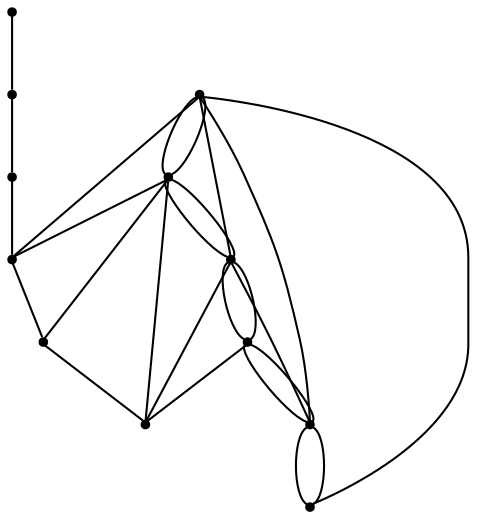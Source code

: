 graph {
  node [shape=point,comment="{\"directed\":false,\"doi\":\"10.1007/978-3-642-18469-7_7\",\"figure\":\"5 (4)\"}"]

  v0 [pos="1136.6056939090465,1191.9278710110157"]
  v1 [pos="1083.4118728076426,1191.9278710110157"]
  v2 [pos="1030.2199765379182,1191.9278710110157"]
  v3 [pos="977.0240238047365,1191.9278710110157"]
  v4 [pos="923.8301390725333,1191.9278710110157"]
  v5 [pos="870.6361907095305,1191.9278710110157"]
  v6 [pos="1136.6056939090465,1298.2436370634657"]
  v7 [pos="1083.4118728076426,1298.2436370634657"]
  v8 [pos="1030.2199765379182,1298.2436370634657"]
  v9 [pos="977.0240238047367,1298.2436370634657"]
  v10 [pos="923.8301390725331,1298.2436370634657"]
  v11 [pos="870.6361907095305,1298.2436370634657"]

  v11 -- v10 [id="-3",pos="870.6361907095305,1298.2436370634657 923.8301390725331,1298.2436370634657 923.8301390725331,1298.2436370634657 923.8301390725331,1298.2436370634657"]
  v10 -- v9 [id="-4",pos="923.8301390725331,1298.2436370634657 977.0240238047367,1298.2436370634657 977.0240238047367,1298.2436370634657 977.0240238047367,1298.2436370634657"]
  v9 -- v8 [id="-5",pos="977.0240238047367,1298.2436370634657 1030.2199765379182,1298.2436370634657 1030.2199765379182,1298.2436370634657 1030.2199765379182,1298.2436370634657"]
  v8 -- v7 [id="-6",pos="1030.2199765379182,1298.2436370634657 1083.4118728076426,1298.2436370634657 1083.4118728076426,1298.2436370634657 1083.4118728076426,1298.2436370634657"]
  v7 -- v6 [id="-7",pos="1083.4118728076426,1298.2436370634657 1136.6056939090465,1298.2436370634657 1136.6056939090465,1298.2436370634657 1136.6056939090465,1298.2436370634657"]
  v5 -- v4 [id="-10",pos="870.6361907095305,1191.9278710110157 923.8301390725333,1191.9278710110157 923.8301390725333,1191.9278710110157 923.8301390725333,1191.9278710110157"]
  v4 -- v3 [id="-11",pos="923.8301390725333,1191.9278710110157 977.0240238047365,1191.9278710110157 977.0240238047365,1191.9278710110157 977.0240238047365,1191.9278710110157"]
  v3 -- v2 [id="-12",pos="977.0240238047365,1191.9278710110157 1030.2199765379182,1191.9278710110157 1030.2199765379182,1191.9278710110157 1030.2199765379182,1191.9278710110157"]
  v2 -- v1 [id="-13",pos="1030.2199765379182,1191.9278710110157 1083.4118728076426,1191.9278710110157 1083.4118728076426,1191.9278710110157 1083.4118728076426,1191.9278710110157"]
  v1 -- v0 [id="-14",pos="1083.4118728076426,1191.9278710110157 1136.6056939090465,1191.9278710110157 1136.6056939090465,1191.9278710110157 1136.6056939090465,1191.9278710110157"]
  v7 -- v6 [id="-15",pos="1083.4118728076426,1298.2436370634657 1104.8074427440429,1308.2162117172163 1115.216041636984,1308.2162117172163 1136.6056939090465,1298.2436370634657"]
  v8 -- v7 [id="-16",pos="1030.2199765379182,1298.2436370634657 1051.6136216426387,1308.2162117172163 1062.0222205355801,1308.2162117172163 1083.4118728076426,1298.2436370634657"]
  v9 -- v8 [id="-17",pos="977.0240238047367,1298.2436370634657 998.4197369104354,1308.2162117172163 1008.8283358033766,1308.2162117172163 1030.2199765379182,1298.2436370634657"]
  v9 -- v7 [id="-18",pos="977.0240238047367,1298.2436370634657 1013.2444405385361,1319.1429944641516 1047.1932536439242,1319.1429944641516 1083.4118728076426,1298.2436370634657"]
  v10 -- v9 [id="-19",pos="923.8301390725331,1298.2436370634657 945.225852178232,1308.2162117172163 955.6344510711733,1308.2162117172163 977.0240238047367,1298.2436370634657"]
  v11 -- v10 [id="-20",pos="870.6361907095305,1298.2436370634657 892.0319674460286,1308.2162117172163 902.4405663389699,1308.2162117172163 923.8301390725331,1298.2436370634657"]
  v11 -- v9 [id="-21",pos="870.6361907095305,1298.2436370634657 906.8608070760858,1319.1429944641516 940.8096838122732,1319.1429944641516 977.0240238047367,1298.2436370634657"]
  v11 -- v7 [id="-22",pos="870.6361907095305,1298.2436370634657 934.4752377388875,1342.9093001581425 1019.5871586158349,1342.9093001581425 1083.4118728076426,1298.2436370634657"]
  v11 -- v6 [id="-23",pos="870.6361907095305,1298.2436370634657 944.3875800278474,1360.08708066547 1062.860365424366,1360.08708066547 1136.6056939090465,1298.2436370634657"]
  v8 -- v0 [id="-24",pos="1030.2199765379182,1298.2436370634657 1136.6056939090465,1191.9278710110157 1136.6056939090465,1191.9278710110157 1136.6056939090465,1191.9278710110157"]
  v9 -- v0 [id="-25",pos="977.0240238047367,1298.2436370634657 1136.6056939090465,1191.9278710110157 1136.6056939090465,1191.9278710110157 1136.6056939090465,1191.9278710110157"]
  v10 -- v0 [id="-26",pos="923.8301390725331,1298.2436370634657 1136.6056939090465,1191.9278710110157 1136.6056939090465,1191.9278710110157 1136.6056939090465,1191.9278710110157"]
  v10 -- v1 [id="-27",pos="923.8301390725331,1298.2436370634657 1083.4118728076426,1191.9278710110157 1083.4118728076426,1191.9278710110157 1083.4118728076426,1191.9278710110157"]
  v10 -- v2 [id="-28",pos="923.8301390725331,1298.2436370634657 1030.2199765379182,1191.9278710110157 1030.2199765379182,1191.9278710110157 1030.2199765379182,1191.9278710110157"]
  v11 -- v2 [id="-29",pos="870.6361907095305,1298.2436370634657 1030.2199765379182,1191.9278710110157 1030.2199765379182,1191.9278710110157 1030.2199765379182,1191.9278710110157"]
}